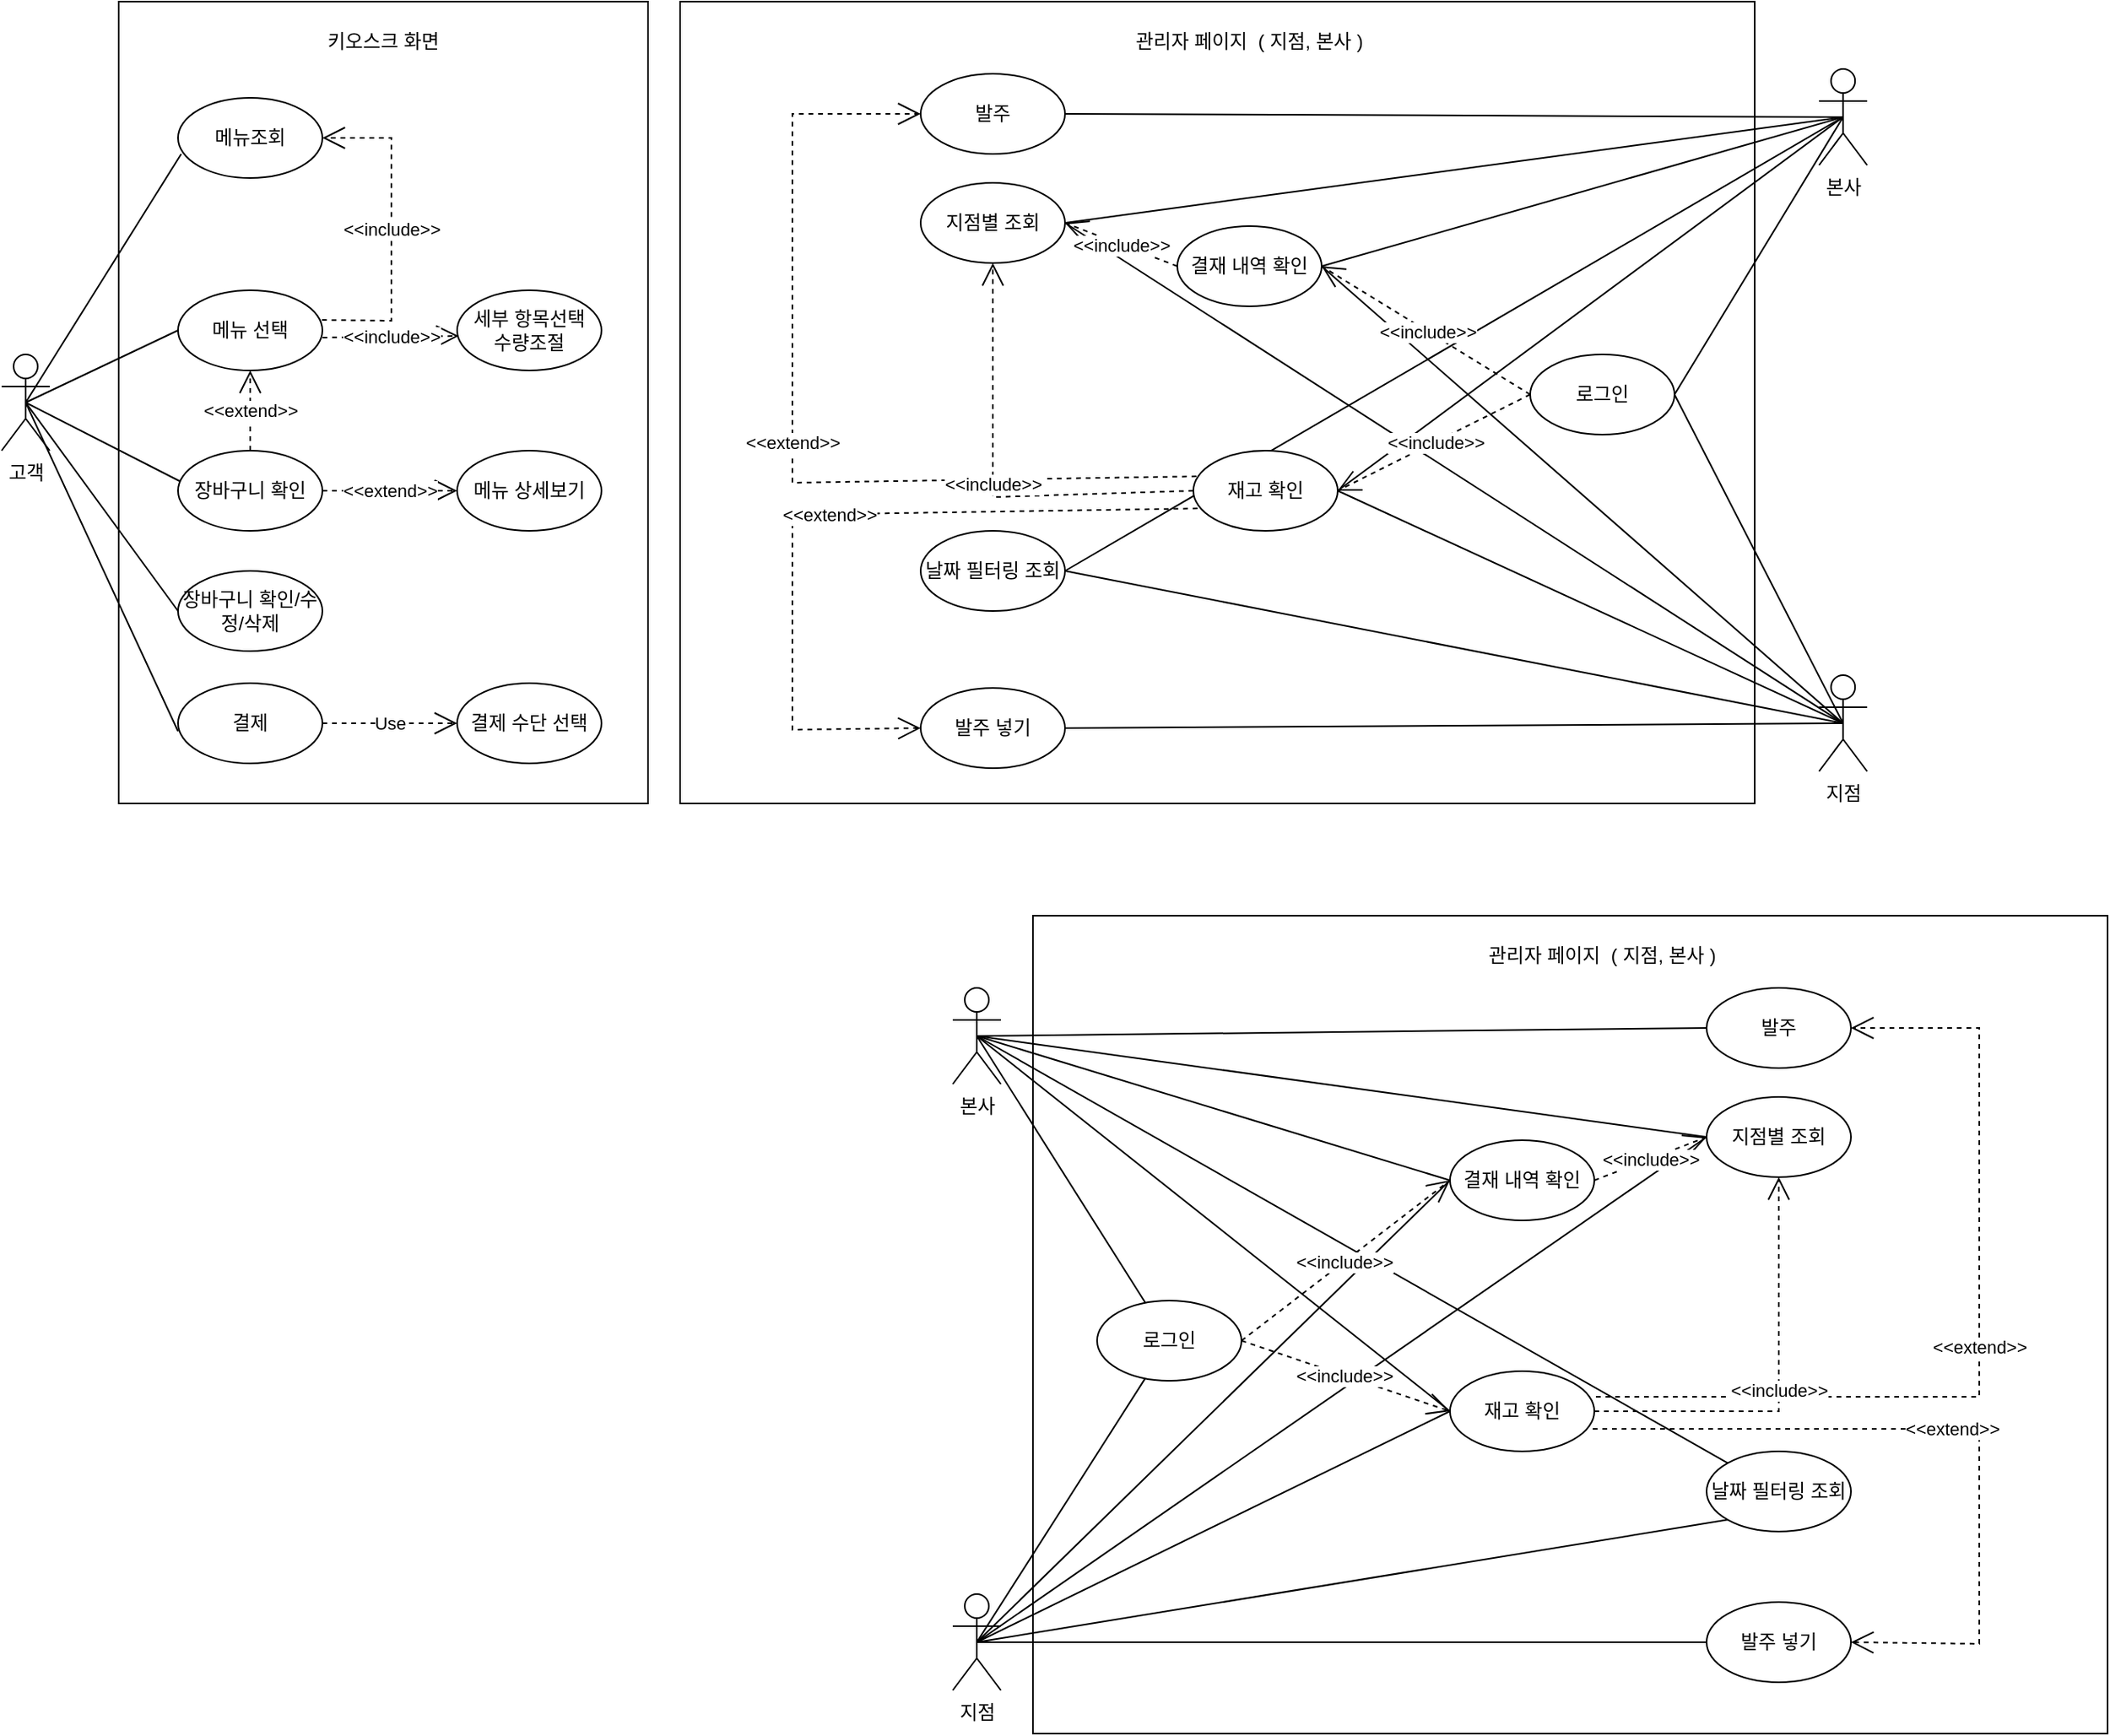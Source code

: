 <mxfile version="26.2.12">
  <diagram name="페이지-1" id="JZVc__FHkRPFE9M05rTo">
    <mxGraphModel dx="1503" dy="826" grid="1" gridSize="10" guides="1" tooltips="1" connect="1" arrows="1" fold="1" page="1" pageScale="1" pageWidth="827" pageHeight="1169" math="0" shadow="0">
      <root>
        <mxCell id="0" />
        <mxCell id="1" parent="0" />
        <mxCell id="R-ZYnTgCwf_NyY1Wy72V-47" value="" style="rounded=0;whiteSpace=wrap;html=1;" vertex="1" parent="1">
          <mxGeometry x="300" y="50" width="330" height="500" as="geometry" />
        </mxCell>
        <mxCell id="R-ZYnTgCwf_NyY1Wy72V-14" value="" style="group" vertex="1" connectable="0" parent="1">
          <mxGeometry x="820" y="620" width="720" height="510" as="geometry" />
        </mxCell>
        <mxCell id="R-ZYnTgCwf_NyY1Wy72V-15" value="" style="rounded=0;whiteSpace=wrap;html=1;direction=east;" vertex="1" parent="R-ZYnTgCwf_NyY1Wy72V-14">
          <mxGeometry x="50" width="670" height="510" as="geometry" />
        </mxCell>
        <mxCell id="R-ZYnTgCwf_NyY1Wy72V-16" value="본사" style="shape=umlActor;verticalLabelPosition=bottom;verticalAlign=top;html=1;outlineConnect=0;direction=east;" vertex="1" parent="R-ZYnTgCwf_NyY1Wy72V-14">
          <mxGeometry y="45" width="30" height="60" as="geometry" />
        </mxCell>
        <mxCell id="R-ZYnTgCwf_NyY1Wy72V-17" value="지점" style="shape=umlActor;verticalLabelPosition=bottom;verticalAlign=top;html=1;outlineConnect=0;direction=east;" vertex="1" parent="R-ZYnTgCwf_NyY1Wy72V-14">
          <mxGeometry y="423" width="30" height="60" as="geometry" />
        </mxCell>
        <mxCell id="R-ZYnTgCwf_NyY1Wy72V-18" value="&lt;font style=&quot;vertical-align: inherit;&quot;&gt;&lt;font style=&quot;vertical-align: inherit;&quot;&gt;&lt;font style=&quot;vertical-align: inherit;&quot;&gt;&lt;font style=&quot;vertical-align: inherit;&quot;&gt;&lt;font style=&quot;vertical-align: inherit;&quot;&gt;&lt;font style=&quot;vertical-align: inherit;&quot;&gt;로그인&lt;/font&gt;&lt;/font&gt;&lt;/font&gt;&lt;/font&gt;&lt;/font&gt;&lt;/font&gt;" style="ellipse;whiteSpace=wrap;html=1;direction=east;" vertex="1" parent="R-ZYnTgCwf_NyY1Wy72V-14">
          <mxGeometry x="90" y="240" width="90" height="50" as="geometry" />
        </mxCell>
        <mxCell id="R-ZYnTgCwf_NyY1Wy72V-19" value="" style="endArrow=none;html=1;rounded=0;exitX=0.5;exitY=0.5;exitDx=0;exitDy=0;exitPerimeter=0;" edge="1" parent="R-ZYnTgCwf_NyY1Wy72V-14" source="R-ZYnTgCwf_NyY1Wy72V-16" target="R-ZYnTgCwf_NyY1Wy72V-18">
          <mxGeometry width="50" height="50" relative="1" as="geometry">
            <mxPoint x="234" y="290" as="sourcePoint" />
            <mxPoint x="284" y="240" as="targetPoint" />
            <Array as="points" />
          </mxGeometry>
        </mxCell>
        <mxCell id="R-ZYnTgCwf_NyY1Wy72V-20" value="" style="endArrow=none;html=1;rounded=0;exitX=0.5;exitY=0.5;exitDx=0;exitDy=0;exitPerimeter=0;" edge="1" parent="R-ZYnTgCwf_NyY1Wy72V-14" source="R-ZYnTgCwf_NyY1Wy72V-17" target="R-ZYnTgCwf_NyY1Wy72V-18">
          <mxGeometry width="50" height="50" relative="1" as="geometry">
            <mxPoint x="40" y="390" as="sourcePoint" />
            <mxPoint x="163.18" y="299.998" as="targetPoint" />
            <Array as="points" />
          </mxGeometry>
        </mxCell>
        <mxCell id="R-ZYnTgCwf_NyY1Wy72V-21" value="결재 내역 확인" style="ellipse;whiteSpace=wrap;html=1;direction=east;" vertex="1" parent="R-ZYnTgCwf_NyY1Wy72V-14">
          <mxGeometry x="310" y="140" width="90" height="50" as="geometry" />
        </mxCell>
        <mxCell id="R-ZYnTgCwf_NyY1Wy72V-22" value="&amp;lt;&amp;lt;extend&amp;gt;&amp;gt;" style="endArrow=open;endSize=12;dashed=1;html=1;rounded=0;exitX=0.989;exitY=0.72;exitDx=0;exitDy=0;entryX=1;entryY=0.5;entryDx=0;entryDy=0;exitPerimeter=0;" edge="1" parent="R-ZYnTgCwf_NyY1Wy72V-14" source="R-ZYnTgCwf_NyY1Wy72V-29" target="R-ZYnTgCwf_NyY1Wy72V-25">
          <mxGeometry x="-0.015" width="160" relative="1" as="geometry">
            <mxPoint x="554" y="635" as="sourcePoint" />
            <mxPoint x="590" y="550" as="targetPoint" />
            <mxPoint as="offset" />
            <Array as="points">
              <mxPoint x="640" y="320" />
              <mxPoint x="640" y="454" />
            </Array>
          </mxGeometry>
        </mxCell>
        <mxCell id="R-ZYnTgCwf_NyY1Wy72V-23" value="" style="endArrow=none;html=1;rounded=0;exitX=0.5;exitY=0.5;exitDx=0;exitDy=0;entryX=0;entryY=0.5;entryDx=0;entryDy=0;exitPerimeter=0;" edge="1" parent="R-ZYnTgCwf_NyY1Wy72V-14" source="R-ZYnTgCwf_NyY1Wy72V-17" target="R-ZYnTgCwf_NyY1Wy72V-25">
          <mxGeometry width="50" height="50" relative="1" as="geometry">
            <mxPoint x="90" y="598.45" as="sourcePoint" />
            <mxPoint x="240" y="529.45" as="targetPoint" />
          </mxGeometry>
        </mxCell>
        <mxCell id="R-ZYnTgCwf_NyY1Wy72V-24" value="" style="endArrow=none;html=1;rounded=0;exitX=0.5;exitY=0.5;exitDx=0;exitDy=0;entryX=0;entryY=0.5;entryDx=0;entryDy=0;exitPerimeter=0;" edge="1" parent="R-ZYnTgCwf_NyY1Wy72V-14" source="R-ZYnTgCwf_NyY1Wy72V-17" target="R-ZYnTgCwf_NyY1Wy72V-21">
          <mxGeometry width="50" height="50" relative="1" as="geometry">
            <mxPoint x="84" y="410" as="sourcePoint" />
            <mxPoint x="234" y="395" as="targetPoint" />
          </mxGeometry>
        </mxCell>
        <mxCell id="R-ZYnTgCwf_NyY1Wy72V-25" value="발주 넣기" style="ellipse;whiteSpace=wrap;html=1;direction=east;" vertex="1" parent="R-ZYnTgCwf_NyY1Wy72V-14">
          <mxGeometry x="470" y="428.0" width="90" height="50" as="geometry" />
        </mxCell>
        <mxCell id="R-ZYnTgCwf_NyY1Wy72V-26" value="지점별 조회" style="ellipse;whiteSpace=wrap;html=1;direction=east;" vertex="1" parent="R-ZYnTgCwf_NyY1Wy72V-14">
          <mxGeometry x="470" y="113" width="90" height="50" as="geometry" />
        </mxCell>
        <mxCell id="R-ZYnTgCwf_NyY1Wy72V-27" value="날짜 필터링 조회" style="ellipse;whiteSpace=wrap;html=1;direction=east;" vertex="1" parent="R-ZYnTgCwf_NyY1Wy72V-14">
          <mxGeometry x="470" y="334" width="90" height="50" as="geometry" />
        </mxCell>
        <mxCell id="R-ZYnTgCwf_NyY1Wy72V-28" value="발주" style="ellipse;whiteSpace=wrap;html=1;direction=east;" vertex="1" parent="R-ZYnTgCwf_NyY1Wy72V-14">
          <mxGeometry x="470" y="45" width="90" height="50" as="geometry" />
        </mxCell>
        <mxCell id="R-ZYnTgCwf_NyY1Wy72V-29" value="재고 확인" style="ellipse;whiteSpace=wrap;html=1;direction=east;" vertex="1" parent="R-ZYnTgCwf_NyY1Wy72V-14">
          <mxGeometry x="310" y="284" width="90" height="50" as="geometry" />
        </mxCell>
        <mxCell id="R-ZYnTgCwf_NyY1Wy72V-30" value="" style="endArrow=none;html=1;rounded=0;exitX=0.5;exitY=0.5;exitDx=0;exitDy=0;entryX=0;entryY=0.5;entryDx=0;entryDy=0;exitPerimeter=0;" edge="1" parent="R-ZYnTgCwf_NyY1Wy72V-14" source="R-ZYnTgCwf_NyY1Wy72V-17" target="R-ZYnTgCwf_NyY1Wy72V-29">
          <mxGeometry width="50" height="50" relative="1" as="geometry">
            <mxPoint x="94" y="400" as="sourcePoint" />
            <mxPoint x="234" y="505" as="targetPoint" />
          </mxGeometry>
        </mxCell>
        <mxCell id="R-ZYnTgCwf_NyY1Wy72V-31" value="" style="endArrow=none;html=1;rounded=0;entryX=0;entryY=1;entryDx=0;entryDy=0;exitX=0.5;exitY=0.5;exitDx=0;exitDy=0;exitPerimeter=0;" edge="1" parent="R-ZYnTgCwf_NyY1Wy72V-14" source="R-ZYnTgCwf_NyY1Wy72V-17" target="R-ZYnTgCwf_NyY1Wy72V-27">
          <mxGeometry width="50" height="50" relative="1" as="geometry">
            <mxPoint x="36" y="454.45" as="sourcePoint" />
            <mxPoint x="153" y="361.45" as="targetPoint" />
          </mxGeometry>
        </mxCell>
        <mxCell id="R-ZYnTgCwf_NyY1Wy72V-32" value="" style="endArrow=none;html=1;rounded=0;exitX=0.5;exitY=0.5;exitDx=0;exitDy=0;entryX=0;entryY=0;entryDx=0;entryDy=0;exitPerimeter=0;" edge="1" parent="R-ZYnTgCwf_NyY1Wy72V-14" source="R-ZYnTgCwf_NyY1Wy72V-16" target="R-ZYnTgCwf_NyY1Wy72V-27">
          <mxGeometry width="50" height="50" relative="1" as="geometry">
            <mxPoint x="64" y="160" as="sourcePoint" />
            <mxPoint x="240" y="270" as="targetPoint" />
            <Array as="points" />
          </mxGeometry>
        </mxCell>
        <mxCell id="R-ZYnTgCwf_NyY1Wy72V-33" value="" style="endArrow=none;html=1;rounded=0;exitX=0.5;exitY=0.5;exitDx=0;exitDy=0;entryX=0;entryY=0.5;entryDx=0;entryDy=0;exitPerimeter=0;" edge="1" parent="R-ZYnTgCwf_NyY1Wy72V-14" source="R-ZYnTgCwf_NyY1Wy72V-16" target="R-ZYnTgCwf_NyY1Wy72V-26">
          <mxGeometry width="50" height="50" relative="1" as="geometry">
            <mxPoint x="59" y="180" as="sourcePoint" />
            <mxPoint x="204" y="255" as="targetPoint" />
            <Array as="points" />
          </mxGeometry>
        </mxCell>
        <mxCell id="R-ZYnTgCwf_NyY1Wy72V-34" value="" style="endArrow=none;html=1;rounded=0;exitX=0.5;exitY=0.5;exitDx=0;exitDy=0;entryX=0;entryY=0.5;entryDx=0;entryDy=0;exitPerimeter=0;" edge="1" parent="R-ZYnTgCwf_NyY1Wy72V-14" source="R-ZYnTgCwf_NyY1Wy72V-17" target="R-ZYnTgCwf_NyY1Wy72V-26">
          <mxGeometry width="50" height="50" relative="1" as="geometry">
            <mxPoint x="11" y="524.45" as="sourcePoint" />
            <mxPoint x="470" y="310" as="targetPoint" />
            <Array as="points" />
          </mxGeometry>
        </mxCell>
        <mxCell id="R-ZYnTgCwf_NyY1Wy72V-35" value="&amp;lt;&amp;lt;include&amp;gt;&amp;gt;" style="endArrow=open;endSize=12;dashed=1;html=1;rounded=0;entryX=0;entryY=0.5;entryDx=0;entryDy=0;exitX=1;exitY=0.5;exitDx=0;exitDy=0;" edge="1" parent="R-ZYnTgCwf_NyY1Wy72V-14" source="R-ZYnTgCwf_NyY1Wy72V-18" target="R-ZYnTgCwf_NyY1Wy72V-29">
          <mxGeometry x="-0.015" width="160" relative="1" as="geometry">
            <mxPoint x="130" y="190" as="sourcePoint" />
            <mxPoint x="390" y="390" as="targetPoint" />
            <mxPoint as="offset" />
          </mxGeometry>
        </mxCell>
        <mxCell id="R-ZYnTgCwf_NyY1Wy72V-36" value="" style="endArrow=none;html=1;rounded=0;exitX=0.5;exitY=0.5;exitDx=0;exitDy=0;entryX=0;entryY=0.5;entryDx=0;entryDy=0;exitPerimeter=0;" edge="1" parent="R-ZYnTgCwf_NyY1Wy72V-14" source="R-ZYnTgCwf_NyY1Wy72V-16" target="R-ZYnTgCwf_NyY1Wy72V-28">
          <mxGeometry width="50" height="50" relative="1" as="geometry">
            <mxPoint x="69" y="80" as="sourcePoint" />
            <mxPoint x="279" y="207" as="targetPoint" />
          </mxGeometry>
        </mxCell>
        <mxCell id="R-ZYnTgCwf_NyY1Wy72V-37" value="" style="endArrow=none;html=1;rounded=0;exitX=0.5;exitY=0.5;exitDx=0;exitDy=0;entryX=0;entryY=0.5;entryDx=0;entryDy=0;exitPerimeter=0;" edge="1" parent="R-ZYnTgCwf_NyY1Wy72V-14" source="R-ZYnTgCwf_NyY1Wy72V-16" target="R-ZYnTgCwf_NyY1Wy72V-29">
          <mxGeometry width="50" height="50" relative="1" as="geometry">
            <mxPoint x="69" y="80" as="sourcePoint" />
            <mxPoint x="430" y="210" as="targetPoint" />
          </mxGeometry>
        </mxCell>
        <mxCell id="R-ZYnTgCwf_NyY1Wy72V-38" value="" style="endArrow=none;html=1;rounded=0;exitX=0.5;exitY=0.5;exitDx=0;exitDy=0;entryX=0;entryY=0.5;entryDx=0;entryDy=0;exitPerimeter=0;" edge="1" parent="R-ZYnTgCwf_NyY1Wy72V-14" source="R-ZYnTgCwf_NyY1Wy72V-16" target="R-ZYnTgCwf_NyY1Wy72V-21">
          <mxGeometry width="50" height="50" relative="1" as="geometry">
            <mxPoint x="45" y="380" as="sourcePoint" />
            <mxPoint x="320" y="365" as="targetPoint" />
          </mxGeometry>
        </mxCell>
        <mxCell id="R-ZYnTgCwf_NyY1Wy72V-39" value="&amp;lt;&amp;lt;extend&amp;gt;&amp;gt;" style="endArrow=open;endSize=12;dashed=1;html=1;rounded=0;exitX=1.011;exitY=0.32;exitDx=0;exitDy=0;entryX=1;entryY=0.5;entryDx=0;entryDy=0;exitPerimeter=0;" edge="1" parent="R-ZYnTgCwf_NyY1Wy72V-14" source="R-ZYnTgCwf_NyY1Wy72V-29" target="R-ZYnTgCwf_NyY1Wy72V-28">
          <mxGeometry x="-0.015" width="160" relative="1" as="geometry">
            <mxPoint x="566" y="215" as="sourcePoint" />
            <mxPoint x="566" y="415" as="targetPoint" />
            <mxPoint as="offset" />
            <Array as="points">
              <mxPoint x="640" y="300" />
              <mxPoint x="640" y="70" />
            </Array>
          </mxGeometry>
        </mxCell>
        <mxCell id="R-ZYnTgCwf_NyY1Wy72V-40" value="&amp;lt;&amp;lt;include&amp;gt;&amp;gt;" style="endArrow=open;endSize=12;dashed=1;html=1;rounded=0;entryX=0.5;entryY=1;entryDx=0;entryDy=0;exitX=1;exitY=0.5;exitDx=0;exitDy=0;" edge="1" parent="R-ZYnTgCwf_NyY1Wy72V-14" source="R-ZYnTgCwf_NyY1Wy72V-29" target="R-ZYnTgCwf_NyY1Wy72V-26">
          <mxGeometry x="-0.015" width="160" relative="1" as="geometry">
            <mxPoint x="410" y="308.5" as="sourcePoint" />
            <mxPoint x="584" y="308.5" as="targetPoint" />
            <mxPoint as="offset" />
            <Array as="points">
              <mxPoint x="515" y="309" />
            </Array>
          </mxGeometry>
        </mxCell>
        <mxCell id="R-ZYnTgCwf_NyY1Wy72V-41" value="&amp;lt;&amp;lt;include&amp;gt;&amp;gt;" style="endArrow=open;endSize=12;dashed=1;html=1;rounded=0;entryX=0;entryY=0.5;entryDx=0;entryDy=0;exitX=1;exitY=0.5;exitDx=0;exitDy=0;" edge="1" parent="R-ZYnTgCwf_NyY1Wy72V-14" source="R-ZYnTgCwf_NyY1Wy72V-18" target="R-ZYnTgCwf_NyY1Wy72V-21">
          <mxGeometry x="-0.015" width="160" relative="1" as="geometry">
            <mxPoint x="190" y="275" as="sourcePoint" />
            <mxPoint x="476" y="215" as="targetPoint" />
            <mxPoint as="offset" />
          </mxGeometry>
        </mxCell>
        <mxCell id="R-ZYnTgCwf_NyY1Wy72V-42" value="&amp;lt;&amp;lt;include&amp;gt;&amp;gt;" style="endArrow=open;endSize=12;dashed=1;html=1;rounded=0;entryX=0;entryY=0.5;entryDx=0;entryDy=0;exitX=1;exitY=0.5;exitDx=0;exitDy=0;" edge="1" parent="R-ZYnTgCwf_NyY1Wy72V-14" source="R-ZYnTgCwf_NyY1Wy72V-21" target="R-ZYnTgCwf_NyY1Wy72V-26">
          <mxGeometry x="-0.015" width="160" relative="1" as="geometry">
            <mxPoint x="190" y="275" as="sourcePoint" />
            <mxPoint x="320" y="175" as="targetPoint" />
            <mxPoint as="offset" />
          </mxGeometry>
        </mxCell>
        <mxCell id="R-ZYnTgCwf_NyY1Wy72V-43" value="관리자 페이지&amp;nbsp; ( 지점, 본사 )" style="text;html=1;align=center;verticalAlign=middle;whiteSpace=wrap;rounded=0;direction=east;" vertex="1" parent="R-ZYnTgCwf_NyY1Wy72V-14">
          <mxGeometry x="320" y="10" width="170" height="30" as="geometry" />
        </mxCell>
        <mxCell id="R-ZYnTgCwf_NyY1Wy72V-44" value="" style="group" vertex="1" connectable="0" parent="1">
          <mxGeometry x="227" y="110" width="374" height="415" as="geometry" />
        </mxCell>
        <mxCell id="dEh4cGmL0a7jBWiKpQX9-3" value="고객" style="shape=umlActor;verticalLabelPosition=bottom;verticalAlign=top;html=1;outlineConnect=0;direction=east;" parent="R-ZYnTgCwf_NyY1Wy72V-44" vertex="1">
          <mxGeometry y="160" width="30" height="60" as="geometry" />
        </mxCell>
        <mxCell id="dEh4cGmL0a7jBWiKpQX9-28" value="" style="endArrow=none;html=1;rounded=0;exitX=0.5;exitY=0.5;exitDx=0;exitDy=0;entryX=0;entryY=0.5;entryDx=0;entryDy=0;exitPerimeter=0;" parent="R-ZYnTgCwf_NyY1Wy72V-44" source="dEh4cGmL0a7jBWiKpQX9-3" target="dEh4cGmL0a7jBWiKpQX9-30" edge="1">
          <mxGeometry width="50" height="50" relative="1" as="geometry">
            <mxPoint x="170" y="190" as="sourcePoint" />
            <mxPoint x="230" y="220" as="targetPoint" />
          </mxGeometry>
        </mxCell>
        <mxCell id="dEh4cGmL0a7jBWiKpQX9-30" value="메뉴 선택" style="ellipse;whiteSpace=wrap;html=1;direction=east;" parent="R-ZYnTgCwf_NyY1Wy72V-44" vertex="1">
          <mxGeometry x="110" y="120" width="90" height="50" as="geometry" />
        </mxCell>
        <mxCell id="dEh4cGmL0a7jBWiKpQX9-31" value="세부 항목선택&lt;div&gt;수량조절&lt;/div&gt;" style="ellipse;whiteSpace=wrap;html=1;direction=east;" parent="R-ZYnTgCwf_NyY1Wy72V-44" vertex="1">
          <mxGeometry x="284" y="120" width="90" height="50" as="geometry" />
        </mxCell>
        <mxCell id="dEh4cGmL0a7jBWiKpQX9-34" value="장바구니 확인" style="ellipse;whiteSpace=wrap;html=1;direction=east;" parent="R-ZYnTgCwf_NyY1Wy72V-44" vertex="1">
          <mxGeometry x="110" y="220" width="90" height="50" as="geometry" />
        </mxCell>
        <mxCell id="dEh4cGmL0a7jBWiKpQX9-39" value="결제" style="ellipse;whiteSpace=wrap;html=1;direction=east;" parent="R-ZYnTgCwf_NyY1Wy72V-44" vertex="1">
          <mxGeometry x="110" y="365" width="90" height="50" as="geometry" />
        </mxCell>
        <mxCell id="dEh4cGmL0a7jBWiKpQX9-40" value="결제 수단 선택" style="ellipse;whiteSpace=wrap;html=1;direction=east;" parent="R-ZYnTgCwf_NyY1Wy72V-44" vertex="1">
          <mxGeometry x="284" y="365" width="90" height="50" as="geometry" />
        </mxCell>
        <mxCell id="dEh4cGmL0a7jBWiKpQX9-42" value="" style="endArrow=none;html=1;rounded=0;exitX=0;exitY=0.6;exitDx=0;exitDy=0;exitPerimeter=0;entryX=0.5;entryY=0.5;entryDx=0;entryDy=0;entryPerimeter=0;" parent="R-ZYnTgCwf_NyY1Wy72V-44" source="dEh4cGmL0a7jBWiKpQX9-39" target="dEh4cGmL0a7jBWiKpQX9-3" edge="1">
          <mxGeometry width="50" height="50" relative="1" as="geometry">
            <mxPoint x="120" y="245" as="sourcePoint" />
            <mxPoint x="-20" y="240" as="targetPoint" />
          </mxGeometry>
        </mxCell>
        <mxCell id="nF9jFXOywA1NNGl533Vz-7" value="&amp;lt;&amp;lt;include&amp;gt;&amp;gt;" style="endArrow=open;endSize=12;dashed=1;html=1;rounded=0;entryX=1;entryY=0.5;entryDx=0;entryDy=0;exitX=0.997;exitY=0.37;exitDx=0;exitDy=0;exitPerimeter=0;" parent="R-ZYnTgCwf_NyY1Wy72V-44" source="dEh4cGmL0a7jBWiKpQX9-30" target="nF9jFXOywA1NNGl533Vz-9" edge="1">
          <mxGeometry width="160" relative="1" as="geometry">
            <mxPoint x="260" y="60" as="sourcePoint" />
            <mxPoint x="230" y="90" as="targetPoint" />
            <Array as="points">
              <mxPoint x="243" y="139" />
              <mxPoint x="243" y="25" />
            </Array>
          </mxGeometry>
        </mxCell>
        <mxCell id="nF9jFXOywA1NNGl533Vz-8" value="&amp;lt;&amp;lt;include&amp;gt;&amp;gt;" style="endArrow=open;endSize=12;dashed=1;html=1;rounded=0;entryX=0.011;entryY=0.57;entryDx=0;entryDy=0;exitX=1.001;exitY=0.59;exitDx=0;exitDy=0;exitPerimeter=0;entryPerimeter=0;" parent="R-ZYnTgCwf_NyY1Wy72V-44" source="dEh4cGmL0a7jBWiKpQX9-30" target="dEh4cGmL0a7jBWiKpQX9-31" edge="1">
          <mxGeometry width="160" relative="1" as="geometry">
            <mxPoint x="360" y="80" as="sourcePoint" />
            <mxPoint x="289" y="175" as="targetPoint" />
            <Array as="points" />
          </mxGeometry>
        </mxCell>
        <mxCell id="nF9jFXOywA1NNGl533Vz-9" value="&lt;font style=&quot;vertical-align: inherit;&quot;&gt;&lt;font style=&quot;vertical-align: inherit;&quot;&gt;&lt;font style=&quot;vertical-align: inherit;&quot;&gt;&lt;font style=&quot;vertical-align: inherit;&quot;&gt;&lt;font style=&quot;vertical-align: inherit;&quot;&gt;&lt;font style=&quot;vertical-align: inherit;&quot;&gt;메뉴조회&lt;/font&gt;&lt;/font&gt;&lt;/font&gt;&lt;/font&gt;&lt;/font&gt;&lt;/font&gt;" style="ellipse;whiteSpace=wrap;html=1;direction=east;" parent="R-ZYnTgCwf_NyY1Wy72V-44" vertex="1">
          <mxGeometry x="110" width="90" height="50" as="geometry" />
        </mxCell>
        <mxCell id="nF9jFXOywA1NNGl533Vz-10" value="" style="endArrow=none;html=1;rounded=0;exitX=0.5;exitY=0.5;exitDx=0;exitDy=0;entryX=0.022;entryY=0.7;entryDx=0;entryDy=0;exitPerimeter=0;entryPerimeter=0;" parent="R-ZYnTgCwf_NyY1Wy72V-44" source="dEh4cGmL0a7jBWiKpQX9-3" target="nF9jFXOywA1NNGl533Vz-9" edge="1">
          <mxGeometry width="50" height="50" relative="1" as="geometry">
            <mxPoint x="40" y="200" as="sourcePoint" />
            <mxPoint x="170" y="155" as="targetPoint" />
          </mxGeometry>
        </mxCell>
        <mxCell id="nF9jFXOywA1NNGl533Vz-12" value="Use" style="endArrow=open;endSize=12;dashed=1;html=1;rounded=0;entryX=0;entryY=0.5;entryDx=0;entryDy=0;exitX=1;exitY=0.5;exitDx=0;exitDy=0;" parent="R-ZYnTgCwf_NyY1Wy72V-44" source="dEh4cGmL0a7jBWiKpQX9-39" target="dEh4cGmL0a7jBWiKpQX9-40" edge="1">
          <mxGeometry width="160" relative="1" as="geometry">
            <mxPoint x="250" y="290" as="sourcePoint" />
            <mxPoint x="284" y="390" as="targetPoint" />
          </mxGeometry>
        </mxCell>
        <mxCell id="nF9jFXOywA1NNGl533Vz-13" value="" style="endArrow=none;html=1;rounded=0;entryX=0.011;entryY=0.38;entryDx=0;entryDy=0;entryPerimeter=0;exitX=0.5;exitY=0.5;exitDx=0;exitDy=0;exitPerimeter=0;" parent="R-ZYnTgCwf_NyY1Wy72V-44" source="dEh4cGmL0a7jBWiKpQX9-3" target="dEh4cGmL0a7jBWiKpQX9-34" edge="1">
          <mxGeometry width="50" height="50" relative="1" as="geometry">
            <mxPoint x="70" y="190" as="sourcePoint" />
            <mxPoint x="120" y="155" as="targetPoint" />
          </mxGeometry>
        </mxCell>
        <mxCell id="nF9jFXOywA1NNGl533Vz-15" value="&amp;lt;&amp;lt;extend&amp;gt;&amp;gt;" style="endArrow=open;endSize=12;dashed=1;html=1;rounded=0;entryX=0.5;entryY=1;entryDx=0;entryDy=0;exitX=0.5;exitY=0;exitDx=0;exitDy=0;" parent="R-ZYnTgCwf_NyY1Wy72V-44" source="dEh4cGmL0a7jBWiKpQX9-34" target="dEh4cGmL0a7jBWiKpQX9-30" edge="1">
          <mxGeometry width="160" relative="1" as="geometry">
            <mxPoint x="210" y="210" as="sourcePoint" />
            <mxPoint x="299" y="240" as="targetPoint" />
          </mxGeometry>
        </mxCell>
        <mxCell id="nF9jFXOywA1NNGl533Vz-16" value="장바구니 확인/수정/삭제" style="ellipse;whiteSpace=wrap;html=1;direction=east;" parent="R-ZYnTgCwf_NyY1Wy72V-44" vertex="1">
          <mxGeometry x="110" y="295" width="90" height="50" as="geometry" />
        </mxCell>
        <mxCell id="NRemJJb4ElTtl9lICrNd-3" value="" style="endArrow=none;html=1;rounded=0;entryX=0;entryY=0.5;entryDx=0;entryDy=0;exitX=0.5;exitY=0.5;exitDx=0;exitDy=0;exitPerimeter=0;" parent="R-ZYnTgCwf_NyY1Wy72V-44" source="dEh4cGmL0a7jBWiKpQX9-3" target="nF9jFXOywA1NNGl533Vz-16" edge="1">
          <mxGeometry width="50" height="50" relative="1" as="geometry">
            <mxPoint x="40" y="200" as="sourcePoint" />
            <mxPoint x="100" y="280" as="targetPoint" />
          </mxGeometry>
        </mxCell>
        <mxCell id="R-ZYnTgCwf_NyY1Wy72V-51" value="메뉴 상세보기" style="ellipse;whiteSpace=wrap;html=1;direction=east;" vertex="1" parent="R-ZYnTgCwf_NyY1Wy72V-44">
          <mxGeometry x="284" y="220" width="90" height="50" as="geometry" />
        </mxCell>
        <mxCell id="R-ZYnTgCwf_NyY1Wy72V-50" value="&amp;lt;&amp;lt;extend&amp;gt;&amp;gt;" style="endArrow=open;endSize=12;dashed=1;html=1;rounded=0;exitX=1;exitY=0.5;exitDx=0;exitDy=0;entryX=0;entryY=0.5;entryDx=0;entryDy=0;" edge="1" parent="R-ZYnTgCwf_NyY1Wy72V-44" source="dEh4cGmL0a7jBWiKpQX9-34" target="R-ZYnTgCwf_NyY1Wy72V-51">
          <mxGeometry width="160" relative="1" as="geometry">
            <mxPoint x="210" y="160" as="sourcePoint" />
            <mxPoint x="233" y="500" as="targetPoint" />
            <Array as="points" />
          </mxGeometry>
        </mxCell>
        <mxCell id="R-ZYnTgCwf_NyY1Wy72V-45" value="" style="rounded=0;whiteSpace=wrap;html=1;direction=east;" vertex="1" parent="1">
          <mxGeometry x="650" y="50" width="670" height="500" as="geometry" />
        </mxCell>
        <mxCell id="dEh4cGmL0a7jBWiKpQX9-1" value="본사" style="shape=umlActor;verticalLabelPosition=bottom;verticalAlign=top;html=1;outlineConnect=0;direction=east;" parent="1" vertex="1">
          <mxGeometry x="1360.1" y="92" width="30" height="60" as="geometry" />
        </mxCell>
        <mxCell id="dEh4cGmL0a7jBWiKpQX9-2" value="지점" style="shape=umlActor;verticalLabelPosition=bottom;verticalAlign=top;html=1;outlineConnect=0;direction=east;" parent="1" vertex="1">
          <mxGeometry x="1360.1" y="470" width="30" height="60" as="geometry" />
        </mxCell>
        <mxCell id="dEh4cGmL0a7jBWiKpQX9-21" value="" style="endArrow=none;html=1;rounded=0;exitX=0.5;exitY=0.5;exitDx=0;exitDy=0;exitPerimeter=0;entryX=1;entryY=0.5;entryDx=0;entryDy=0;" parent="1" source="dEh4cGmL0a7jBWiKpQX9-1" target="dEh4cGmL0a7jBWiKpQX9-20" edge="1">
          <mxGeometry width="50" height="50" relative="1" as="geometry">
            <mxPoint x="1156.1" y="337" as="sourcePoint" />
            <mxPoint x="1269.999" y="288.41" as="targetPoint" />
            <Array as="points" />
          </mxGeometry>
        </mxCell>
        <mxCell id="dEh4cGmL0a7jBWiKpQX9-22" value="" style="endArrow=none;html=1;rounded=0;exitX=0.5;exitY=0.5;exitDx=0;exitDy=0;exitPerimeter=0;entryX=1;entryY=0.5;entryDx=0;entryDy=0;" parent="1" source="dEh4cGmL0a7jBWiKpQX9-2" target="dEh4cGmL0a7jBWiKpQX9-20" edge="1">
          <mxGeometry width="50" height="50" relative="1" as="geometry">
            <mxPoint x="1350.1" y="437" as="sourcePoint" />
            <mxPoint x="1270.201" y="335.55" as="targetPoint" />
            <Array as="points" />
          </mxGeometry>
        </mxCell>
        <mxCell id="5BeUE26OOQga9A-W7IJb-14" value="" style="endArrow=none;html=1;rounded=0;exitX=0.5;exitY=0.5;exitDx=0;exitDy=0;entryX=1;entryY=0.5;entryDx=0;entryDy=0;exitPerimeter=0;" parent="1" source="dEh4cGmL0a7jBWiKpQX9-1" target="NRemJJb4ElTtl9lICrNd-38" edge="1">
          <mxGeometry width="50" height="50" relative="1" as="geometry">
            <mxPoint x="1291" y="130" as="sourcePoint" />
            <mxPoint x="930" y="260" as="targetPoint" />
          </mxGeometry>
        </mxCell>
        <mxCell id="5BeUE26OOQga9A-W7IJb-13" value="" style="endArrow=none;html=1;rounded=0;exitX=0.5;exitY=0.5;exitDx=0;exitDy=0;entryX=1;entryY=0.5;entryDx=0;entryDy=0;exitPerimeter=0;" parent="1" source="dEh4cGmL0a7jBWiKpQX9-1" target="NRemJJb4ElTtl9lICrNd-35" edge="1">
          <mxGeometry width="50" height="50" relative="1" as="geometry">
            <mxPoint x="1291" y="130" as="sourcePoint" />
            <mxPoint x="1081" y="257" as="targetPoint" />
          </mxGeometry>
        </mxCell>
        <mxCell id="5BeUE26OOQga9A-W7IJb-6" value="" style="endArrow=none;html=1;rounded=0;exitX=0.5;exitY=0.5;exitDx=0;exitDy=0;exitPerimeter=0;" parent="1" source="dEh4cGmL0a7jBWiKpQX9-1" edge="1">
          <mxGeometry width="50" height="50" relative="1" as="geometry">
            <mxPoint x="1301" y="230" as="sourcePoint" />
            <mxPoint x="890" y="188" as="targetPoint" />
            <Array as="points" />
          </mxGeometry>
        </mxCell>
        <mxCell id="5BeUE26OOQga9A-W7IJb-2" value="" style="endArrow=none;html=1;rounded=0;exitX=0.5;exitY=0.5;exitDx=0;exitDy=0;entryX=1;entryY=0.5;entryDx=0;entryDy=0;exitPerimeter=0;" parent="1" source="dEh4cGmL0a7jBWiKpQX9-1" target="NRemJJb4ElTtl9lICrNd-33" edge="1">
          <mxGeometry width="50" height="50" relative="1" as="geometry">
            <mxPoint x="1296" y="210" as="sourcePoint" />
            <mxPoint x="1120" y="320" as="targetPoint" />
            <Array as="points" />
          </mxGeometry>
        </mxCell>
        <mxCell id="R-ZYnTgCwf_NyY1Wy72V-1" value="" style="endArrow=none;html=1;rounded=0;exitX=0.5;exitY=0.5;exitDx=0;exitDy=0;entryX=1;entryY=0.5;entryDx=0;entryDy=0;exitPerimeter=0;" edge="1" parent="1" source="dEh4cGmL0a7jBWiKpQX9-1" target="NRemJJb4ElTtl9lICrNd-13">
          <mxGeometry width="50" height="50" relative="1" as="geometry">
            <mxPoint x="1315" y="430" as="sourcePoint" />
            <mxPoint x="1040" y="415" as="targetPoint" />
          </mxGeometry>
        </mxCell>
        <mxCell id="5BeUE26OOQga9A-W7IJb-7" value="" style="endArrow=none;html=1;rounded=0;exitX=0.5;exitY=0.5;exitDx=0;exitDy=0;exitPerimeter=0;entryX=1;entryY=0.5;entryDx=0;entryDy=0;" parent="1" source="dEh4cGmL0a7jBWiKpQX9-2" target="NRemJJb4ElTtl9lICrNd-30" edge="1">
          <mxGeometry width="50" height="50" relative="1" as="geometry">
            <mxPoint x="1349" y="574.45" as="sourcePoint" />
            <mxPoint x="900" y="240" as="targetPoint" />
            <Array as="points" />
          </mxGeometry>
        </mxCell>
        <mxCell id="5BeUE26OOQga9A-W7IJb-1" value="" style="endArrow=none;html=1;rounded=0;entryX=1;entryY=0.5;entryDx=0;entryDy=0;exitX=0.5;exitY=0.5;exitDx=0;exitDy=0;exitPerimeter=0;" parent="1" source="dEh4cGmL0a7jBWiKpQX9-2" target="NRemJJb4ElTtl9lICrNd-33" edge="1">
          <mxGeometry width="50" height="50" relative="1" as="geometry">
            <mxPoint x="1324" y="504.45" as="sourcePoint" />
            <mxPoint x="1207" y="411.45" as="targetPoint" />
          </mxGeometry>
        </mxCell>
        <mxCell id="NRemJJb4ElTtl9lICrNd-39" value="" style="endArrow=none;html=1;rounded=0;exitX=0.5;exitY=0.5;exitDx=0;exitDy=0;entryX=1;entryY=0.5;entryDx=0;entryDy=0;exitPerimeter=0;" parent="1" source="dEh4cGmL0a7jBWiKpQX9-2" target="NRemJJb4ElTtl9lICrNd-38" edge="1">
          <mxGeometry width="50" height="50" relative="1" as="geometry">
            <mxPoint x="1266" y="450" as="sourcePoint" />
            <mxPoint x="1126" y="555" as="targetPoint" />
          </mxGeometry>
        </mxCell>
        <mxCell id="NRemJJb4ElTtl9lICrNd-27" value="" style="endArrow=none;html=1;rounded=0;exitX=0.5;exitY=0.5;exitDx=0;exitDy=0;entryX=1;entryY=0.5;entryDx=0;entryDy=0;exitPerimeter=0;" parent="1" source="dEh4cGmL0a7jBWiKpQX9-2" target="NRemJJb4ElTtl9lICrNd-13" edge="1">
          <mxGeometry width="50" height="50" relative="1" as="geometry">
            <mxPoint x="1276" y="460" as="sourcePoint" />
            <mxPoint x="1126" y="445" as="targetPoint" />
          </mxGeometry>
        </mxCell>
        <mxCell id="NRemJJb4ElTtl9lICrNd-18" value="" style="endArrow=none;html=1;rounded=0;exitX=0.5;exitY=0.5;exitDx=0;exitDy=0;entryX=1;entryY=0.5;entryDx=0;entryDy=0;exitPerimeter=0;" parent="1" source="dEh4cGmL0a7jBWiKpQX9-2" target="NRemJJb4ElTtl9lICrNd-28" edge="1">
          <mxGeometry width="50" height="50" relative="1" as="geometry">
            <mxPoint x="1270" y="648.45" as="sourcePoint" />
            <mxPoint x="1120" y="579.45" as="targetPoint" />
          </mxGeometry>
        </mxCell>
        <mxCell id="dEh4cGmL0a7jBWiKpQX9-20" value="&lt;font style=&quot;vertical-align: inherit;&quot;&gt;&lt;font style=&quot;vertical-align: inherit;&quot;&gt;&lt;font style=&quot;vertical-align: inherit;&quot;&gt;&lt;font style=&quot;vertical-align: inherit;&quot;&gt;&lt;font style=&quot;vertical-align: inherit;&quot;&gt;&lt;font style=&quot;vertical-align: inherit;&quot;&gt;로그인&lt;/font&gt;&lt;/font&gt;&lt;/font&gt;&lt;/font&gt;&lt;/font&gt;&lt;/font&gt;" style="ellipse;whiteSpace=wrap;html=1;direction=east;" parent="1" vertex="1">
          <mxGeometry x="1180" y="270" width="90" height="50" as="geometry" />
        </mxCell>
        <mxCell id="NRemJJb4ElTtl9lICrNd-13" value="결재 내역 확인" style="ellipse;whiteSpace=wrap;html=1;direction=east;" parent="1" vertex="1">
          <mxGeometry x="960" y="190" width="90" height="50" as="geometry" />
        </mxCell>
        <mxCell id="NRemJJb4ElTtl9lICrNd-17" value="&amp;lt;&amp;lt;extend&amp;gt;&amp;gt;" style="endArrow=open;endSize=12;dashed=1;html=1;rounded=0;entryX=0;entryY=0.5;entryDx=0;entryDy=0;exitX=0.029;exitY=0.721;exitDx=0;exitDy=0;exitPerimeter=0;" parent="1" source="NRemJJb4ElTtl9lICrNd-38" target="NRemJJb4ElTtl9lICrNd-28" edge="1">
          <mxGeometry x="-0.015" width="160" relative="1" as="geometry">
            <mxPoint x="950" y="370" as="sourcePoint" />
            <mxPoint x="770" y="600" as="targetPoint" />
            <mxPoint as="offset" />
            <Array as="points">
              <mxPoint x="720" y="370" />
              <mxPoint x="720" y="504" />
            </Array>
          </mxGeometry>
        </mxCell>
        <mxCell id="NRemJJb4ElTtl9lICrNd-28" value="발주 넣기" style="ellipse;whiteSpace=wrap;html=1;direction=east;" parent="1" vertex="1">
          <mxGeometry x="800" y="478.0" width="90" height="50" as="geometry" />
        </mxCell>
        <mxCell id="NRemJJb4ElTtl9lICrNd-30" value="지점별 조회" style="ellipse;whiteSpace=wrap;html=1;direction=east;" parent="1" vertex="1">
          <mxGeometry x="800" y="163" width="90" height="50" as="geometry" />
        </mxCell>
        <mxCell id="NRemJJb4ElTtl9lICrNd-33" value="날짜 필터링 조회" style="ellipse;whiteSpace=wrap;html=1;direction=east;" parent="1" vertex="1">
          <mxGeometry x="800" y="380" width="90" height="50" as="geometry" />
        </mxCell>
        <mxCell id="NRemJJb4ElTtl9lICrNd-35" value="발주" style="ellipse;whiteSpace=wrap;html=1;direction=east;" parent="1" vertex="1">
          <mxGeometry x="800" y="95" width="90" height="50" as="geometry" />
        </mxCell>
        <mxCell id="NRemJJb4ElTtl9lICrNd-38" value="재고 확인" style="ellipse;whiteSpace=wrap;html=1;direction=east;" parent="1" vertex="1">
          <mxGeometry x="970" y="330" width="90" height="50" as="geometry" />
        </mxCell>
        <mxCell id="5BeUE26OOQga9A-W7IJb-12" value="&amp;lt;&amp;lt;include&amp;gt;&amp;gt;" style="endArrow=open;endSize=12;dashed=1;html=1;rounded=0;entryX=1;entryY=0.5;entryDx=0;entryDy=0;exitX=0;exitY=0.5;exitDx=0;exitDy=0;" parent="1" edge="1" target="NRemJJb4ElTtl9lICrNd-38" source="dEh4cGmL0a7jBWiKpQX9-20">
          <mxGeometry x="-0.015" width="160" relative="1" as="geometry">
            <mxPoint x="1230" y="240" as="sourcePoint" />
            <mxPoint x="970" y="440" as="targetPoint" />
            <mxPoint as="offset" />
          </mxGeometry>
        </mxCell>
        <mxCell id="R-ZYnTgCwf_NyY1Wy72V-2" value="&amp;lt;&amp;lt;extend&amp;gt;&amp;gt;" style="endArrow=open;endSize=12;dashed=1;html=1;rounded=0;entryX=0;entryY=0.5;entryDx=0;entryDy=0;exitX=0.021;exitY=0.321;exitDx=0;exitDy=0;exitPerimeter=0;" edge="1" parent="1" source="NRemJJb4ElTtl9lICrNd-38" target="NRemJJb4ElTtl9lICrNd-35">
          <mxGeometry x="-0.015" width="160" relative="1" as="geometry">
            <mxPoint x="950" y="350" as="sourcePoint" />
            <mxPoint x="780" y="120" as="targetPoint" />
            <mxPoint as="offset" />
            <Array as="points">
              <mxPoint x="720" y="350" />
              <mxPoint x="720" y="120" />
            </Array>
          </mxGeometry>
        </mxCell>
        <mxCell id="R-ZYnTgCwf_NyY1Wy72V-5" value="&amp;lt;&amp;lt;include&amp;gt;&amp;gt;" style="endArrow=open;endSize=12;dashed=1;html=1;rounded=0;entryX=0.5;entryY=1;entryDx=0;entryDy=0;exitX=0;exitY=0.5;exitDx=0;exitDy=0;" edge="1" parent="1" source="NRemJJb4ElTtl9lICrNd-38" target="NRemJJb4ElTtl9lICrNd-30">
          <mxGeometry x="-0.015" width="160" relative="1" as="geometry">
            <mxPoint x="950" y="340" as="sourcePoint" />
            <mxPoint x="776" y="358.5" as="targetPoint" />
            <mxPoint as="offset" />
            <Array as="points">
              <mxPoint x="845" y="359" />
            </Array>
          </mxGeometry>
        </mxCell>
        <mxCell id="R-ZYnTgCwf_NyY1Wy72V-6" value="&amp;lt;&amp;lt;include&amp;gt;&amp;gt;" style="endArrow=open;endSize=12;dashed=1;html=1;rounded=0;entryX=1;entryY=0.5;entryDx=0;entryDy=0;exitX=0;exitY=0.5;exitDx=0;exitDy=0;" edge="1" parent="1" source="dEh4cGmL0a7jBWiKpQX9-20" target="NRemJJb4ElTtl9lICrNd-13">
          <mxGeometry x="-0.015" width="160" relative="1" as="geometry">
            <mxPoint x="1170" y="325" as="sourcePoint" />
            <mxPoint x="884" y="265" as="targetPoint" />
            <mxPoint as="offset" />
          </mxGeometry>
        </mxCell>
        <mxCell id="R-ZYnTgCwf_NyY1Wy72V-7" value="&amp;lt;&amp;lt;include&amp;gt;&amp;gt;" style="endArrow=open;endSize=12;dashed=1;html=1;rounded=0;entryX=1;entryY=0.5;entryDx=0;entryDy=0;exitX=0;exitY=0.5;exitDx=0;exitDy=0;" edge="1" parent="1" source="NRemJJb4ElTtl9lICrNd-13" target="NRemJJb4ElTtl9lICrNd-30">
          <mxGeometry x="-0.015" width="160" relative="1" as="geometry">
            <mxPoint x="1170" y="325" as="sourcePoint" />
            <mxPoint x="1040" y="225" as="targetPoint" />
            <mxPoint as="offset" />
          </mxGeometry>
        </mxCell>
        <mxCell id="R-ZYnTgCwf_NyY1Wy72V-9" value="관리자 페이지&amp;nbsp; ( 지점, 본사 )" style="text;html=1;align=center;verticalAlign=middle;whiteSpace=wrap;rounded=0;direction=east;" vertex="1" parent="1">
          <mxGeometry x="920" y="60" width="170" height="30" as="geometry" />
        </mxCell>
        <mxCell id="R-ZYnTgCwf_NyY1Wy72V-48" value="키오스크 화면" style="text;html=1;align=center;verticalAlign=middle;whiteSpace=wrap;rounded=0;direction=east;" vertex="1" parent="1">
          <mxGeometry x="380" y="60" width="170" height="30" as="geometry" />
        </mxCell>
      </root>
    </mxGraphModel>
  </diagram>
</mxfile>
